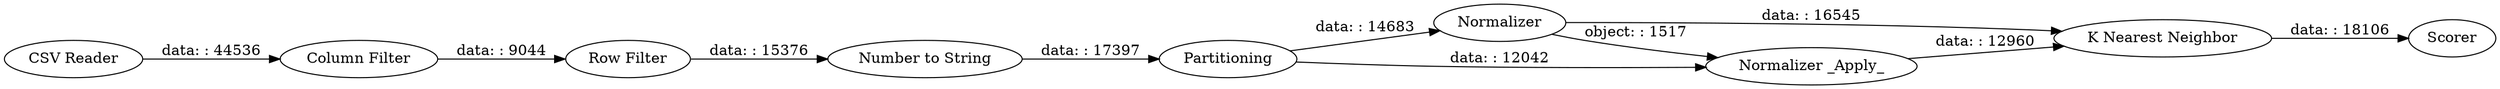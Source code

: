 digraph {
	"3191428835018832876_4" [label="K Nearest Neighbor"]
	"3191428835018832876_10" [label=Normalizer]
	"3191428835018832876_8" [label="Row Filter"]
	"3191428835018832876_9" [label=Partitioning]
	"3191428835018832876_7" [label="Column Filter"]
	"3191428835018832876_11" [label="Normalizer _Apply_"]
	"3191428835018832876_6" [label=Scorer]
	"3191428835018832876_1" [label="CSV Reader"]
	"3191428835018832876_5" [label="Number to String"]
	"3191428835018832876_9" -> "3191428835018832876_10" [label="data: : 14683"]
	"3191428835018832876_11" -> "3191428835018832876_4" [label="data: : 12960"]
	"3191428835018832876_7" -> "3191428835018832876_8" [label="data: : 9044"]
	"3191428835018832876_1" -> "3191428835018832876_7" [label="data: : 44536"]
	"3191428835018832876_4" -> "3191428835018832876_6" [label="data: : 18106"]
	"3191428835018832876_8" -> "3191428835018832876_5" [label="data: : 15376"]
	"3191428835018832876_10" -> "3191428835018832876_4" [label="data: : 16545"]
	"3191428835018832876_10" -> "3191428835018832876_11" [label="object: : 1517"]
	"3191428835018832876_5" -> "3191428835018832876_9" [label="data: : 17397"]
	"3191428835018832876_9" -> "3191428835018832876_11" [label="data: : 12042"]
	rankdir=LR
}
